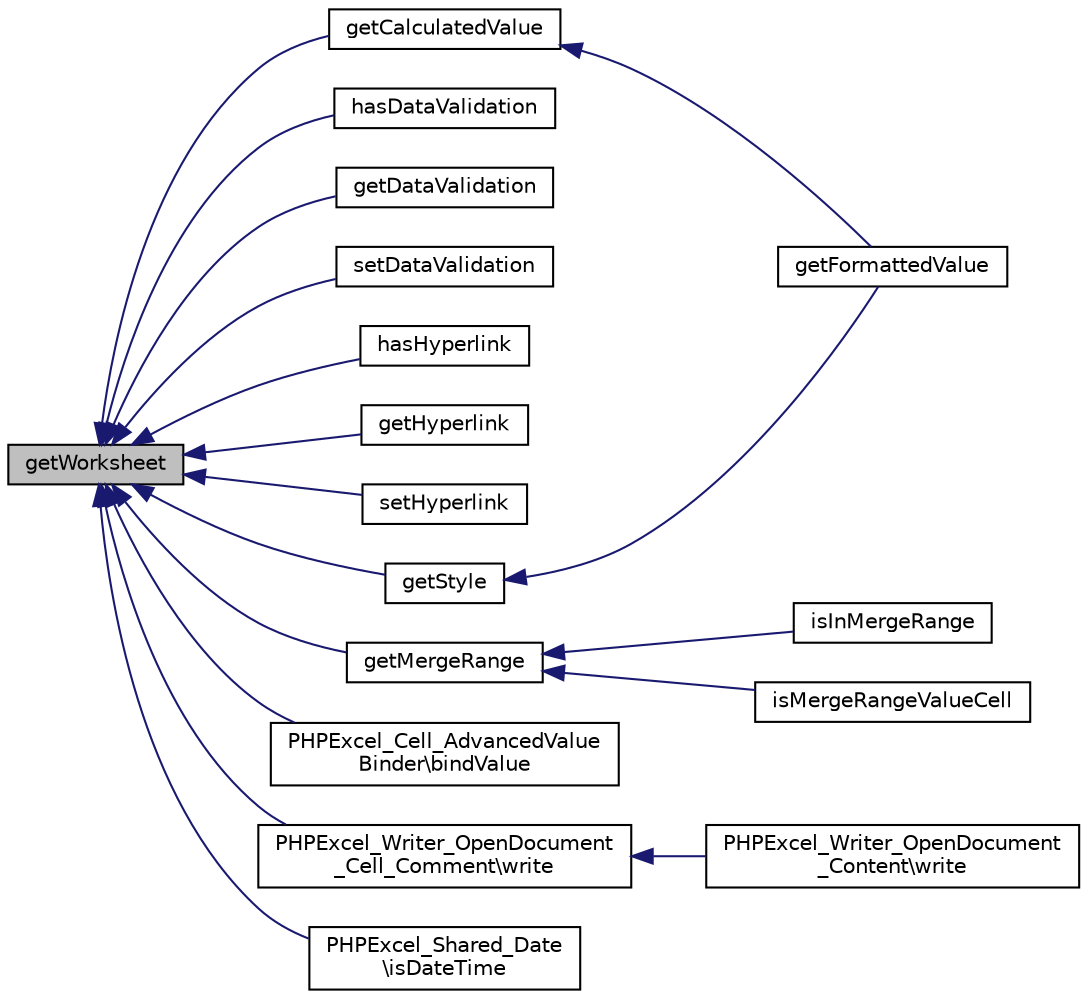 digraph "getWorksheet"
{
  edge [fontname="Helvetica",fontsize="10",labelfontname="Helvetica",labelfontsize="10"];
  node [fontname="Helvetica",fontsize="10",shape=record];
  rankdir="LR";
  Node252 [label="getWorksheet",height=0.2,width=0.4,color="black", fillcolor="grey75", style="filled", fontcolor="black"];
  Node252 -> Node253 [dir="back",color="midnightblue",fontsize="10",style="solid",fontname="Helvetica"];
  Node253 [label="getCalculatedValue",height=0.2,width=0.4,color="black", fillcolor="white", style="filled",URL="$class_p_h_p_excel___cell.html#a5a8e6aa229dda6ad2cbc0efb4d7694f2"];
  Node253 -> Node254 [dir="back",color="midnightblue",fontsize="10",style="solid",fontname="Helvetica"];
  Node254 [label="getFormattedValue",height=0.2,width=0.4,color="black", fillcolor="white", style="filled",URL="$class_p_h_p_excel___cell.html#a0e1d962392c3196f167138cb2eb174d5"];
  Node252 -> Node255 [dir="back",color="midnightblue",fontsize="10",style="solid",fontname="Helvetica"];
  Node255 [label="hasDataValidation",height=0.2,width=0.4,color="black", fillcolor="white", style="filled",URL="$class_p_h_p_excel___cell.html#a44a3ac26cf0a55db4784576e9515d762"];
  Node252 -> Node256 [dir="back",color="midnightblue",fontsize="10",style="solid",fontname="Helvetica"];
  Node256 [label="getDataValidation",height=0.2,width=0.4,color="black", fillcolor="white", style="filled",URL="$class_p_h_p_excel___cell.html#af822d941f17f5b3ce079067a724093cc"];
  Node252 -> Node257 [dir="back",color="midnightblue",fontsize="10",style="solid",fontname="Helvetica"];
  Node257 [label="setDataValidation",height=0.2,width=0.4,color="black", fillcolor="white", style="filled",URL="$class_p_h_p_excel___cell.html#ac8812000424f790063fe32861b01a363"];
  Node252 -> Node258 [dir="back",color="midnightblue",fontsize="10",style="solid",fontname="Helvetica"];
  Node258 [label="hasHyperlink",height=0.2,width=0.4,color="black", fillcolor="white", style="filled",URL="$class_p_h_p_excel___cell.html#adf4346bab51d030a3749ef4fd28df698"];
  Node252 -> Node259 [dir="back",color="midnightblue",fontsize="10",style="solid",fontname="Helvetica"];
  Node259 [label="getHyperlink",height=0.2,width=0.4,color="black", fillcolor="white", style="filled",URL="$class_p_h_p_excel___cell.html#a7d52f8a3b6a254714a4fc9805d461892"];
  Node252 -> Node260 [dir="back",color="midnightblue",fontsize="10",style="solid",fontname="Helvetica"];
  Node260 [label="setHyperlink",height=0.2,width=0.4,color="black", fillcolor="white", style="filled",URL="$class_p_h_p_excel___cell.html#a1373319ca111055d8a427980cf817859"];
  Node252 -> Node261 [dir="back",color="midnightblue",fontsize="10",style="solid",fontname="Helvetica"];
  Node261 [label="getMergeRange",height=0.2,width=0.4,color="black", fillcolor="white", style="filled",URL="$class_p_h_p_excel___cell.html#aedcde36b7fc5544098c9591b3b381342"];
  Node261 -> Node262 [dir="back",color="midnightblue",fontsize="10",style="solid",fontname="Helvetica"];
  Node262 [label="isInMergeRange",height=0.2,width=0.4,color="black", fillcolor="white", style="filled",URL="$class_p_h_p_excel___cell.html#aaa5ec5ccd0db782c6d37b584c21053d6"];
  Node261 -> Node263 [dir="back",color="midnightblue",fontsize="10",style="solid",fontname="Helvetica"];
  Node263 [label="isMergeRangeValueCell",height=0.2,width=0.4,color="black", fillcolor="white", style="filled",URL="$class_p_h_p_excel___cell.html#a2758fcf1c03895a01b7309aceeaa4042"];
  Node252 -> Node264 [dir="back",color="midnightblue",fontsize="10",style="solid",fontname="Helvetica"];
  Node264 [label="getStyle",height=0.2,width=0.4,color="black", fillcolor="white", style="filled",URL="$class_p_h_p_excel___cell.html#a1a9c641ae8a39113009425cbccaee5d5"];
  Node264 -> Node254 [dir="back",color="midnightblue",fontsize="10",style="solid",fontname="Helvetica"];
  Node252 -> Node265 [dir="back",color="midnightblue",fontsize="10",style="solid",fontname="Helvetica"];
  Node265 [label="PHPExcel_Cell_AdvancedValue\lBinder\\bindValue",height=0.2,width=0.4,color="black", fillcolor="white", style="filled",URL="$class_p_h_p_excel___cell___advanced_value_binder.html#a39b388668f7555fba29bd979a6ed9dc4"];
  Node252 -> Node266 [dir="back",color="midnightblue",fontsize="10",style="solid",fontname="Helvetica"];
  Node266 [label="PHPExcel_Writer_OpenDocument\l_Cell_Comment\\write",height=0.2,width=0.4,color="black", fillcolor="white", style="filled",URL="$class_p_h_p_excel___writer___open_document___cell___comment.html#aa756cc8f24907283207269ecfd1b2b1b"];
  Node266 -> Node267 [dir="back",color="midnightblue",fontsize="10",style="solid",fontname="Helvetica"];
  Node267 [label="PHPExcel_Writer_OpenDocument\l_Content\\write",height=0.2,width=0.4,color="black", fillcolor="white", style="filled",URL="$class_p_h_p_excel___writer___open_document___content.html#a6771fc0b2c1a7b1239b9e6ffefaa25c1"];
  Node252 -> Node268 [dir="back",color="midnightblue",fontsize="10",style="solid",fontname="Helvetica"];
  Node268 [label="PHPExcel_Shared_Date\l\\isDateTime",height=0.2,width=0.4,color="black", fillcolor="white", style="filled",URL="$class_p_h_p_excel___shared___date.html#ad0882c9c9f83aca443fa92af719e8c4e"];
}
